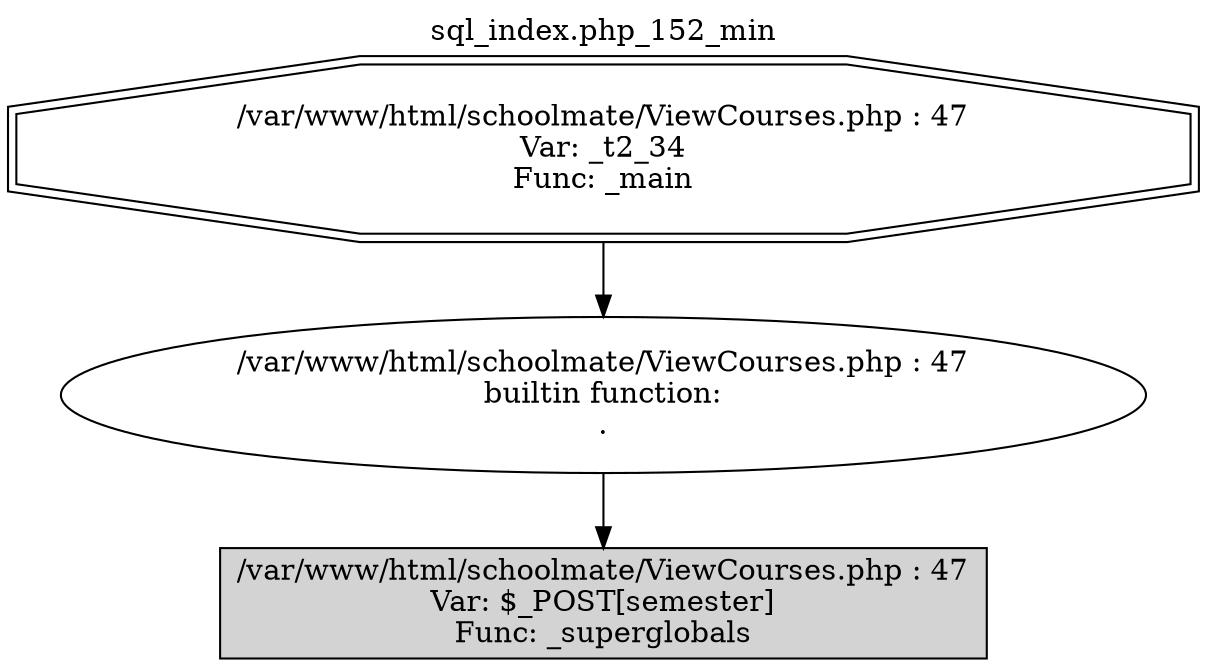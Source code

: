 digraph cfg {
  label="sql_index.php_152_min";
  labelloc=t;
  n1 [shape=doubleoctagon, label="/var/www/html/schoolmate/ViewCourses.php : 47\nVar: _t2_34\nFunc: _main\n"];
  n2 [shape=ellipse, label="/var/www/html/schoolmate/ViewCourses.php : 47\nbuiltin function:\n.\n"];
  n3 [shape=box, label="/var/www/html/schoolmate/ViewCourses.php : 47\nVar: $_POST[semester]\nFunc: _superglobals\n",style=filled];
  n1 -> n2;
  n2 -> n3;
}
